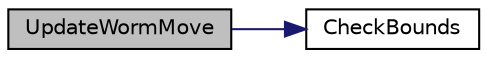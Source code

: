 digraph "UpdateWormMove"
{
 // LATEX_PDF_SIZE
  edge [fontname="Helvetica",fontsize="10",labelfontname="Helvetica",labelfontsize="10"];
  node [fontname="Helvetica",fontsize="10",shape=record];
  rankdir="LR";
  Node65 [label="UpdateWormMove",height=0.2,width=0.4,color="black", fillcolor="grey75", style="filled", fontcolor="black",tooltip="Function used for updating worm on screen and everything that changes."];
  Node65 -> Node66 [color="midnightblue",fontsize="10",style="solid",fontname="Helvetica"];
  Node66 [label="CheckBounds",height=0.2,width=0.4,color="black", fillcolor="white", style="filled",URL="$game_8c.html#a468e6bee1a546cf14c4729cd44d9597f",tooltip="Function used to check if an object has reached the end of terrain."];
}
